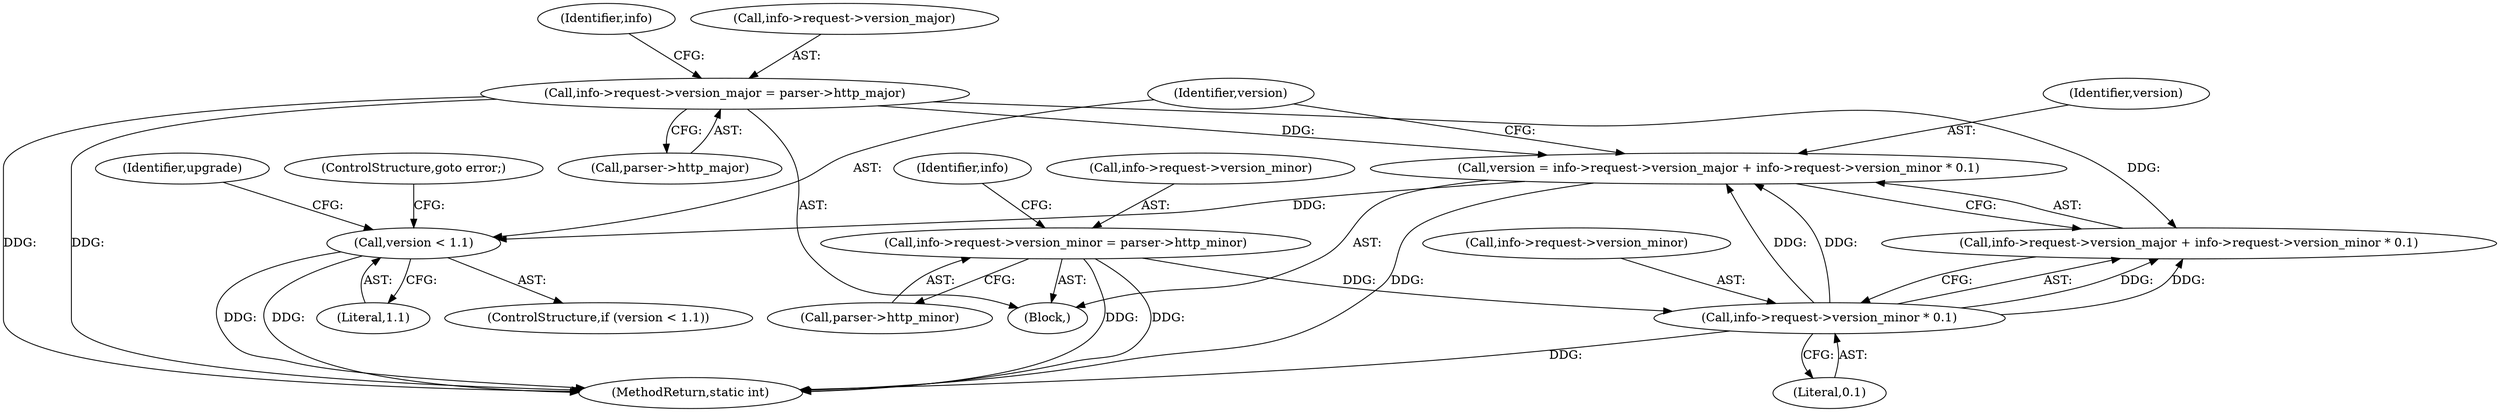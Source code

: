 digraph "0_viabtc_exchange_server_4a7c27bfe98f409623d4d857894d017ff0672cc9#diff-515c81af848352583bff286d6224875f_2@integer" {
"1000194" [label="(Call,version = info->request->version_major + info->request->version_minor * 0.1)"];
"1000116" [label="(Call,info->request->version_major = parser->http_major)"];
"1000202" [label="(Call,info->request->version_minor * 0.1)"];
"1000125" [label="(Call,info->request->version_minor = parser->http_minor)"];
"1000210" [label="(Call,version < 1.1)"];
"1000128" [label="(Identifier,info)"];
"1000479" [label="(MethodReturn,static int)"];
"1000195" [label="(Identifier,version)"];
"1000208" [label="(Literal,0.1)"];
"1000117" [label="(Call,info->request->version_major)"];
"1000203" [label="(Call,info->request->version_minor)"];
"1000196" [label="(Call,info->request->version_major + info->request->version_minor * 0.1)"];
"1000122" [label="(Call,parser->http_major)"];
"1000216" [label="(Identifier,upgrade)"];
"1000211" [label="(Identifier,version)"];
"1000202" [label="(Call,info->request->version_minor * 0.1)"];
"1000209" [label="(ControlStructure,if (version < 1.1))"];
"1000213" [label="(ControlStructure,goto error;)"];
"1000125" [label="(Call,info->request->version_minor = parser->http_minor)"];
"1000131" [label="(Call,parser->http_minor)"];
"1000116" [label="(Call,info->request->version_major = parser->http_major)"];
"1000137" [label="(Identifier,info)"];
"1000212" [label="(Literal,1.1)"];
"1000194" [label="(Call,version = info->request->version_major + info->request->version_minor * 0.1)"];
"1000210" [label="(Call,version < 1.1)"];
"1000126" [label="(Call,info->request->version_minor)"];
"1000102" [label="(Block,)"];
"1000194" -> "1000102"  [label="AST: "];
"1000194" -> "1000196"  [label="CFG: "];
"1000195" -> "1000194"  [label="AST: "];
"1000196" -> "1000194"  [label="AST: "];
"1000211" -> "1000194"  [label="CFG: "];
"1000194" -> "1000479"  [label="DDG: "];
"1000116" -> "1000194"  [label="DDG: "];
"1000202" -> "1000194"  [label="DDG: "];
"1000202" -> "1000194"  [label="DDG: "];
"1000194" -> "1000210"  [label="DDG: "];
"1000116" -> "1000102"  [label="AST: "];
"1000116" -> "1000122"  [label="CFG: "];
"1000117" -> "1000116"  [label="AST: "];
"1000122" -> "1000116"  [label="AST: "];
"1000128" -> "1000116"  [label="CFG: "];
"1000116" -> "1000479"  [label="DDG: "];
"1000116" -> "1000479"  [label="DDG: "];
"1000116" -> "1000196"  [label="DDG: "];
"1000202" -> "1000196"  [label="AST: "];
"1000202" -> "1000208"  [label="CFG: "];
"1000203" -> "1000202"  [label="AST: "];
"1000208" -> "1000202"  [label="AST: "];
"1000196" -> "1000202"  [label="CFG: "];
"1000202" -> "1000479"  [label="DDG: "];
"1000202" -> "1000196"  [label="DDG: "];
"1000202" -> "1000196"  [label="DDG: "];
"1000125" -> "1000202"  [label="DDG: "];
"1000125" -> "1000102"  [label="AST: "];
"1000125" -> "1000131"  [label="CFG: "];
"1000126" -> "1000125"  [label="AST: "];
"1000131" -> "1000125"  [label="AST: "];
"1000137" -> "1000125"  [label="CFG: "];
"1000125" -> "1000479"  [label="DDG: "];
"1000125" -> "1000479"  [label="DDG: "];
"1000210" -> "1000209"  [label="AST: "];
"1000210" -> "1000212"  [label="CFG: "];
"1000211" -> "1000210"  [label="AST: "];
"1000212" -> "1000210"  [label="AST: "];
"1000213" -> "1000210"  [label="CFG: "];
"1000216" -> "1000210"  [label="CFG: "];
"1000210" -> "1000479"  [label="DDG: "];
"1000210" -> "1000479"  [label="DDG: "];
}
